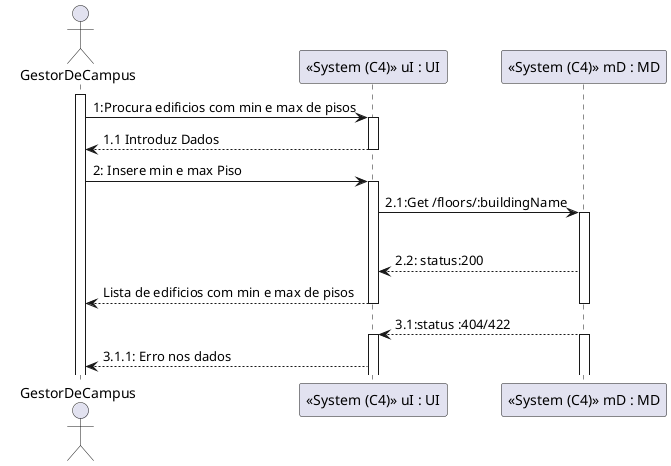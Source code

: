 @startuml
'http://plantuml.com/skinparam.html

actor GestorDeCampus
participant l as "<<System (C4)>> uI : UI"
participant md as "<<System (C4)>> mD : MD"


activate GestorDeCampus
GestorDeCampus -> l : 1:Procura edificios com min e max de pisos
activate l
l --> GestorDeCampus : 1.1 Introduz Dados
deactivate l
GestorDeCampus -> l : 2: Insere min e max Piso
activate l
l -> md :  2.1:Get /floors/:buildingName
activate md
group alt
md --> l : 2.2: status:200
l--> GestorDeCampus: Lista de edificios com min e max de pisos
deactivate md
deactivate l

md--> l : 3.1:status :404/422
activate md
activate l
l-->GestorDeCampus: 3.1.1: Erro nos dados




@enduml
```